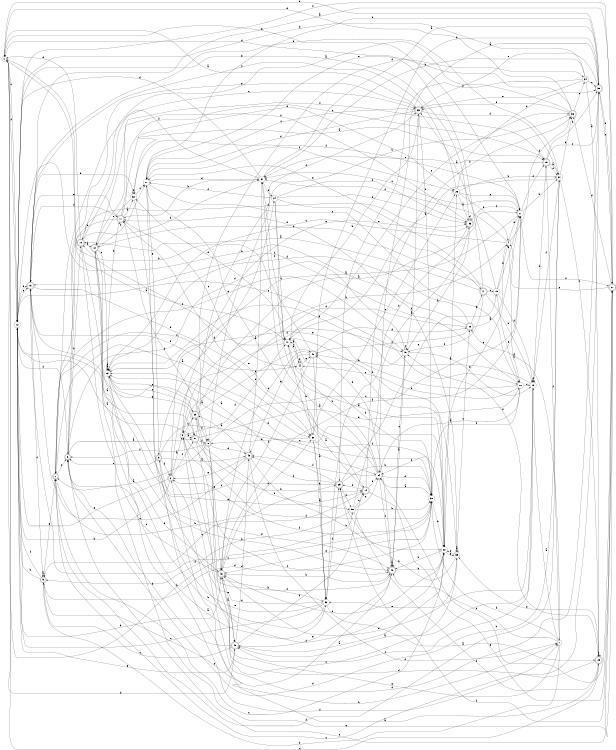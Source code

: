 digraph n44_9 {
__start0 [label="" shape="none"];

rankdir=LR;
size="8,5";

s0 [style="filled", color="black", fillcolor="white" shape="circle", label="0"];
s1 [style="rounded,filled", color="black", fillcolor="white" shape="doublecircle", label="1"];
s2 [style="rounded,filled", color="black", fillcolor="white" shape="doublecircle", label="2"];
s3 [style="rounded,filled", color="black", fillcolor="white" shape="doublecircle", label="3"];
s4 [style="filled", color="black", fillcolor="white" shape="circle", label="4"];
s5 [style="rounded,filled", color="black", fillcolor="white" shape="doublecircle", label="5"];
s6 [style="rounded,filled", color="black", fillcolor="white" shape="doublecircle", label="6"];
s7 [style="filled", color="black", fillcolor="white" shape="circle", label="7"];
s8 [style="rounded,filled", color="black", fillcolor="white" shape="doublecircle", label="8"];
s9 [style="filled", color="black", fillcolor="white" shape="circle", label="9"];
s10 [style="rounded,filled", color="black", fillcolor="white" shape="doublecircle", label="10"];
s11 [style="rounded,filled", color="black", fillcolor="white" shape="doublecircle", label="11"];
s12 [style="filled", color="black", fillcolor="white" shape="circle", label="12"];
s13 [style="filled", color="black", fillcolor="white" shape="circle", label="13"];
s14 [style="rounded,filled", color="black", fillcolor="white" shape="doublecircle", label="14"];
s15 [style="filled", color="black", fillcolor="white" shape="circle", label="15"];
s16 [style="filled", color="black", fillcolor="white" shape="circle", label="16"];
s17 [style="filled", color="black", fillcolor="white" shape="circle", label="17"];
s18 [style="rounded,filled", color="black", fillcolor="white" shape="doublecircle", label="18"];
s19 [style="rounded,filled", color="black", fillcolor="white" shape="doublecircle", label="19"];
s20 [style="filled", color="black", fillcolor="white" shape="circle", label="20"];
s21 [style="filled", color="black", fillcolor="white" shape="circle", label="21"];
s22 [style="filled", color="black", fillcolor="white" shape="circle", label="22"];
s23 [style="rounded,filled", color="black", fillcolor="white" shape="doublecircle", label="23"];
s24 [style="filled", color="black", fillcolor="white" shape="circle", label="24"];
s25 [style="rounded,filled", color="black", fillcolor="white" shape="doublecircle", label="25"];
s26 [style="filled", color="black", fillcolor="white" shape="circle", label="26"];
s27 [style="rounded,filled", color="black", fillcolor="white" shape="doublecircle", label="27"];
s28 [style="rounded,filled", color="black", fillcolor="white" shape="doublecircle", label="28"];
s29 [style="rounded,filled", color="black", fillcolor="white" shape="doublecircle", label="29"];
s30 [style="filled", color="black", fillcolor="white" shape="circle", label="30"];
s31 [style="filled", color="black", fillcolor="white" shape="circle", label="31"];
s32 [style="filled", color="black", fillcolor="white" shape="circle", label="32"];
s33 [style="rounded,filled", color="black", fillcolor="white" shape="doublecircle", label="33"];
s34 [style="filled", color="black", fillcolor="white" shape="circle", label="34"];
s35 [style="rounded,filled", color="black", fillcolor="white" shape="doublecircle", label="35"];
s36 [style="rounded,filled", color="black", fillcolor="white" shape="doublecircle", label="36"];
s37 [style="filled", color="black", fillcolor="white" shape="circle", label="37"];
s38 [style="filled", color="black", fillcolor="white" shape="circle", label="38"];
s39 [style="filled", color="black", fillcolor="white" shape="circle", label="39"];
s40 [style="rounded,filled", color="black", fillcolor="white" shape="doublecircle", label="40"];
s41 [style="rounded,filled", color="black", fillcolor="white" shape="doublecircle", label="41"];
s42 [style="rounded,filled", color="black", fillcolor="white" shape="doublecircle", label="42"];
s43 [style="rounded,filled", color="black", fillcolor="white" shape="doublecircle", label="43"];
s44 [style="filled", color="black", fillcolor="white" shape="circle", label="44"];
s45 [style="filled", color="black", fillcolor="white" shape="circle", label="45"];
s46 [style="rounded,filled", color="black", fillcolor="white" shape="doublecircle", label="46"];
s47 [style="filled", color="black", fillcolor="white" shape="circle", label="47"];
s48 [style="rounded,filled", color="black", fillcolor="white" shape="doublecircle", label="48"];
s49 [style="rounded,filled", color="black", fillcolor="white" shape="doublecircle", label="49"];
s50 [style="filled", color="black", fillcolor="white" shape="circle", label="50"];
s51 [style="rounded,filled", color="black", fillcolor="white" shape="doublecircle", label="51"];
s52 [style="filled", color="black", fillcolor="white" shape="circle", label="52"];
s53 [style="rounded,filled", color="black", fillcolor="white" shape="doublecircle", label="53"];
s54 [style="filled", color="black", fillcolor="white" shape="circle", label="54"];
s0 -> s47 [label="a"];
s0 -> s50 [label="b"];
s0 -> s12 [label="c"];
s0 -> s49 [label="d"];
s0 -> s21 [label="e"];
s0 -> s12 [label="f"];
s1 -> s30 [label="a"];
s1 -> s25 [label="b"];
s1 -> s6 [label="c"];
s1 -> s37 [label="d"];
s1 -> s45 [label="e"];
s1 -> s44 [label="f"];
s2 -> s9 [label="a"];
s2 -> s12 [label="b"];
s2 -> s51 [label="c"];
s2 -> s22 [label="d"];
s2 -> s12 [label="e"];
s2 -> s45 [label="f"];
s3 -> s43 [label="a"];
s3 -> s7 [label="b"];
s3 -> s22 [label="c"];
s3 -> s24 [label="d"];
s3 -> s6 [label="e"];
s3 -> s2 [label="f"];
s4 -> s20 [label="a"];
s4 -> s9 [label="b"];
s4 -> s13 [label="c"];
s4 -> s36 [label="d"];
s4 -> s21 [label="e"];
s4 -> s31 [label="f"];
s5 -> s5 [label="a"];
s5 -> s12 [label="b"];
s5 -> s48 [label="c"];
s5 -> s38 [label="d"];
s5 -> s1 [label="e"];
s5 -> s12 [label="f"];
s6 -> s51 [label="a"];
s6 -> s10 [label="b"];
s6 -> s27 [label="c"];
s6 -> s53 [label="d"];
s6 -> s33 [label="e"];
s6 -> s12 [label="f"];
s7 -> s16 [label="a"];
s7 -> s5 [label="b"];
s7 -> s48 [label="c"];
s7 -> s28 [label="d"];
s7 -> s46 [label="e"];
s7 -> s38 [label="f"];
s8 -> s1 [label="a"];
s8 -> s32 [label="b"];
s8 -> s21 [label="c"];
s8 -> s43 [label="d"];
s8 -> s46 [label="e"];
s8 -> s6 [label="f"];
s9 -> s51 [label="a"];
s9 -> s29 [label="b"];
s9 -> s48 [label="c"];
s9 -> s38 [label="d"];
s9 -> s53 [label="e"];
s9 -> s47 [label="f"];
s10 -> s42 [label="a"];
s10 -> s31 [label="b"];
s10 -> s33 [label="c"];
s10 -> s0 [label="d"];
s10 -> s27 [label="e"];
s10 -> s7 [label="f"];
s11 -> s52 [label="a"];
s11 -> s1 [label="b"];
s11 -> s19 [label="c"];
s11 -> s26 [label="d"];
s11 -> s18 [label="e"];
s11 -> s8 [label="f"];
s12 -> s51 [label="a"];
s12 -> s46 [label="b"];
s12 -> s20 [label="c"];
s12 -> s18 [label="d"];
s12 -> s18 [label="e"];
s12 -> s27 [label="f"];
s13 -> s13 [label="a"];
s13 -> s11 [label="b"];
s13 -> s29 [label="c"];
s13 -> s13 [label="d"];
s13 -> s51 [label="e"];
s13 -> s46 [label="f"];
s14 -> s47 [label="a"];
s14 -> s36 [label="b"];
s14 -> s5 [label="c"];
s14 -> s25 [label="d"];
s14 -> s27 [label="e"];
s14 -> s54 [label="f"];
s15 -> s33 [label="a"];
s15 -> s4 [label="b"];
s15 -> s42 [label="c"];
s15 -> s16 [label="d"];
s15 -> s20 [label="e"];
s15 -> s21 [label="f"];
s16 -> s49 [label="a"];
s16 -> s13 [label="b"];
s16 -> s49 [label="c"];
s16 -> s19 [label="d"];
s16 -> s46 [label="e"];
s16 -> s16 [label="f"];
s17 -> s14 [label="a"];
s17 -> s35 [label="b"];
s17 -> s20 [label="c"];
s17 -> s31 [label="d"];
s17 -> s3 [label="e"];
s17 -> s26 [label="f"];
s18 -> s54 [label="a"];
s18 -> s52 [label="b"];
s18 -> s5 [label="c"];
s18 -> s11 [label="d"];
s18 -> s30 [label="e"];
s18 -> s30 [label="f"];
s19 -> s37 [label="a"];
s19 -> s35 [label="b"];
s19 -> s35 [label="c"];
s19 -> s37 [label="d"];
s19 -> s31 [label="e"];
s19 -> s7 [label="f"];
s20 -> s54 [label="a"];
s20 -> s44 [label="b"];
s20 -> s16 [label="c"];
s20 -> s18 [label="d"];
s20 -> s13 [label="e"];
s20 -> s38 [label="f"];
s21 -> s2 [label="a"];
s21 -> s37 [label="b"];
s21 -> s31 [label="c"];
s21 -> s19 [label="d"];
s21 -> s22 [label="e"];
s21 -> s27 [label="f"];
s22 -> s26 [label="a"];
s22 -> s48 [label="b"];
s22 -> s1 [label="c"];
s22 -> s46 [label="d"];
s22 -> s39 [label="e"];
s22 -> s54 [label="f"];
s23 -> s2 [label="a"];
s23 -> s23 [label="b"];
s23 -> s0 [label="c"];
s23 -> s29 [label="d"];
s23 -> s39 [label="e"];
s23 -> s45 [label="f"];
s24 -> s22 [label="a"];
s24 -> s53 [label="b"];
s24 -> s47 [label="c"];
s24 -> s17 [label="d"];
s24 -> s41 [label="e"];
s24 -> s53 [label="f"];
s25 -> s13 [label="a"];
s25 -> s38 [label="b"];
s25 -> s13 [label="c"];
s25 -> s50 [label="d"];
s25 -> s15 [label="e"];
s25 -> s43 [label="f"];
s26 -> s53 [label="a"];
s26 -> s37 [label="b"];
s26 -> s18 [label="c"];
s26 -> s35 [label="d"];
s26 -> s21 [label="e"];
s26 -> s4 [label="f"];
s27 -> s18 [label="a"];
s27 -> s54 [label="b"];
s27 -> s35 [label="c"];
s27 -> s36 [label="d"];
s27 -> s4 [label="e"];
s27 -> s25 [label="f"];
s28 -> s4 [label="a"];
s28 -> s12 [label="b"];
s28 -> s40 [label="c"];
s28 -> s9 [label="d"];
s28 -> s41 [label="e"];
s28 -> s13 [label="f"];
s29 -> s21 [label="a"];
s29 -> s40 [label="b"];
s29 -> s13 [label="c"];
s29 -> s8 [label="d"];
s29 -> s50 [label="e"];
s29 -> s33 [label="f"];
s30 -> s32 [label="a"];
s30 -> s32 [label="b"];
s30 -> s26 [label="c"];
s30 -> s35 [label="d"];
s30 -> s8 [label="e"];
s30 -> s38 [label="f"];
s31 -> s35 [label="a"];
s31 -> s11 [label="b"];
s31 -> s47 [label="c"];
s31 -> s12 [label="d"];
s31 -> s24 [label="e"];
s31 -> s1 [label="f"];
s32 -> s23 [label="a"];
s32 -> s42 [label="b"];
s32 -> s12 [label="c"];
s32 -> s3 [label="d"];
s32 -> s17 [label="e"];
s32 -> s25 [label="f"];
s33 -> s0 [label="a"];
s33 -> s47 [label="b"];
s33 -> s17 [label="c"];
s33 -> s17 [label="d"];
s33 -> s38 [label="e"];
s33 -> s37 [label="f"];
s34 -> s23 [label="a"];
s34 -> s31 [label="b"];
s34 -> s35 [label="c"];
s34 -> s12 [label="d"];
s34 -> s33 [label="e"];
s34 -> s25 [label="f"];
s35 -> s54 [label="a"];
s35 -> s0 [label="b"];
s35 -> s1 [label="c"];
s35 -> s9 [label="d"];
s35 -> s33 [label="e"];
s35 -> s27 [label="f"];
s36 -> s10 [label="a"];
s36 -> s8 [label="b"];
s36 -> s34 [label="c"];
s36 -> s0 [label="d"];
s36 -> s17 [label="e"];
s36 -> s33 [label="f"];
s37 -> s47 [label="a"];
s37 -> s36 [label="b"];
s37 -> s23 [label="c"];
s37 -> s6 [label="d"];
s37 -> s18 [label="e"];
s37 -> s16 [label="f"];
s38 -> s54 [label="a"];
s38 -> s22 [label="b"];
s38 -> s18 [label="c"];
s38 -> s13 [label="d"];
s38 -> s46 [label="e"];
s38 -> s2 [label="f"];
s39 -> s39 [label="a"];
s39 -> s25 [label="b"];
s39 -> s28 [label="c"];
s39 -> s11 [label="d"];
s39 -> s32 [label="e"];
s39 -> s22 [label="f"];
s40 -> s32 [label="a"];
s40 -> s0 [label="b"];
s40 -> s46 [label="c"];
s40 -> s28 [label="d"];
s40 -> s43 [label="e"];
s40 -> s46 [label="f"];
s41 -> s10 [label="a"];
s41 -> s16 [label="b"];
s41 -> s15 [label="c"];
s41 -> s0 [label="d"];
s41 -> s17 [label="e"];
s41 -> s45 [label="f"];
s42 -> s32 [label="a"];
s42 -> s48 [label="b"];
s42 -> s13 [label="c"];
s42 -> s17 [label="d"];
s42 -> s14 [label="e"];
s42 -> s19 [label="f"];
s43 -> s29 [label="a"];
s43 -> s22 [label="b"];
s43 -> s18 [label="c"];
s43 -> s31 [label="d"];
s43 -> s2 [label="e"];
s43 -> s7 [label="f"];
s44 -> s47 [label="a"];
s44 -> s30 [label="b"];
s44 -> s11 [label="c"];
s44 -> s44 [label="d"];
s44 -> s40 [label="e"];
s44 -> s38 [label="f"];
s45 -> s48 [label="a"];
s45 -> s40 [label="b"];
s45 -> s45 [label="c"];
s45 -> s6 [label="d"];
s45 -> s16 [label="e"];
s45 -> s33 [label="f"];
s46 -> s49 [label="a"];
s46 -> s48 [label="b"];
s46 -> s6 [label="c"];
s46 -> s30 [label="d"];
s46 -> s49 [label="e"];
s46 -> s21 [label="f"];
s47 -> s44 [label="a"];
s47 -> s39 [label="b"];
s47 -> s36 [label="c"];
s47 -> s52 [label="d"];
s47 -> s22 [label="e"];
s47 -> s10 [label="f"];
s48 -> s48 [label="a"];
s48 -> s22 [label="b"];
s48 -> s45 [label="c"];
s48 -> s40 [label="d"];
s48 -> s49 [label="e"];
s48 -> s9 [label="f"];
s49 -> s22 [label="a"];
s49 -> s6 [label="b"];
s49 -> s5 [label="c"];
s49 -> s43 [label="d"];
s49 -> s12 [label="e"];
s49 -> s14 [label="f"];
s50 -> s53 [label="a"];
s50 -> s38 [label="b"];
s50 -> s14 [label="c"];
s50 -> s5 [label="d"];
s50 -> s54 [label="e"];
s50 -> s23 [label="f"];
s51 -> s12 [label="a"];
s51 -> s14 [label="b"];
s51 -> s39 [label="c"];
s51 -> s34 [label="d"];
s51 -> s20 [label="e"];
s51 -> s8 [label="f"];
s52 -> s19 [label="a"];
s52 -> s52 [label="b"];
s52 -> s17 [label="c"];
s52 -> s48 [label="d"];
s52 -> s42 [label="e"];
s52 -> s21 [label="f"];
s53 -> s45 [label="a"];
s53 -> s32 [label="b"];
s53 -> s21 [label="c"];
s53 -> s53 [label="d"];
s53 -> s12 [label="e"];
s53 -> s42 [label="f"];
s54 -> s31 [label="a"];
s54 -> s47 [label="b"];
s54 -> s48 [label="c"];
s54 -> s38 [label="d"];
s54 -> s11 [label="e"];
s54 -> s43 [label="f"];

}
